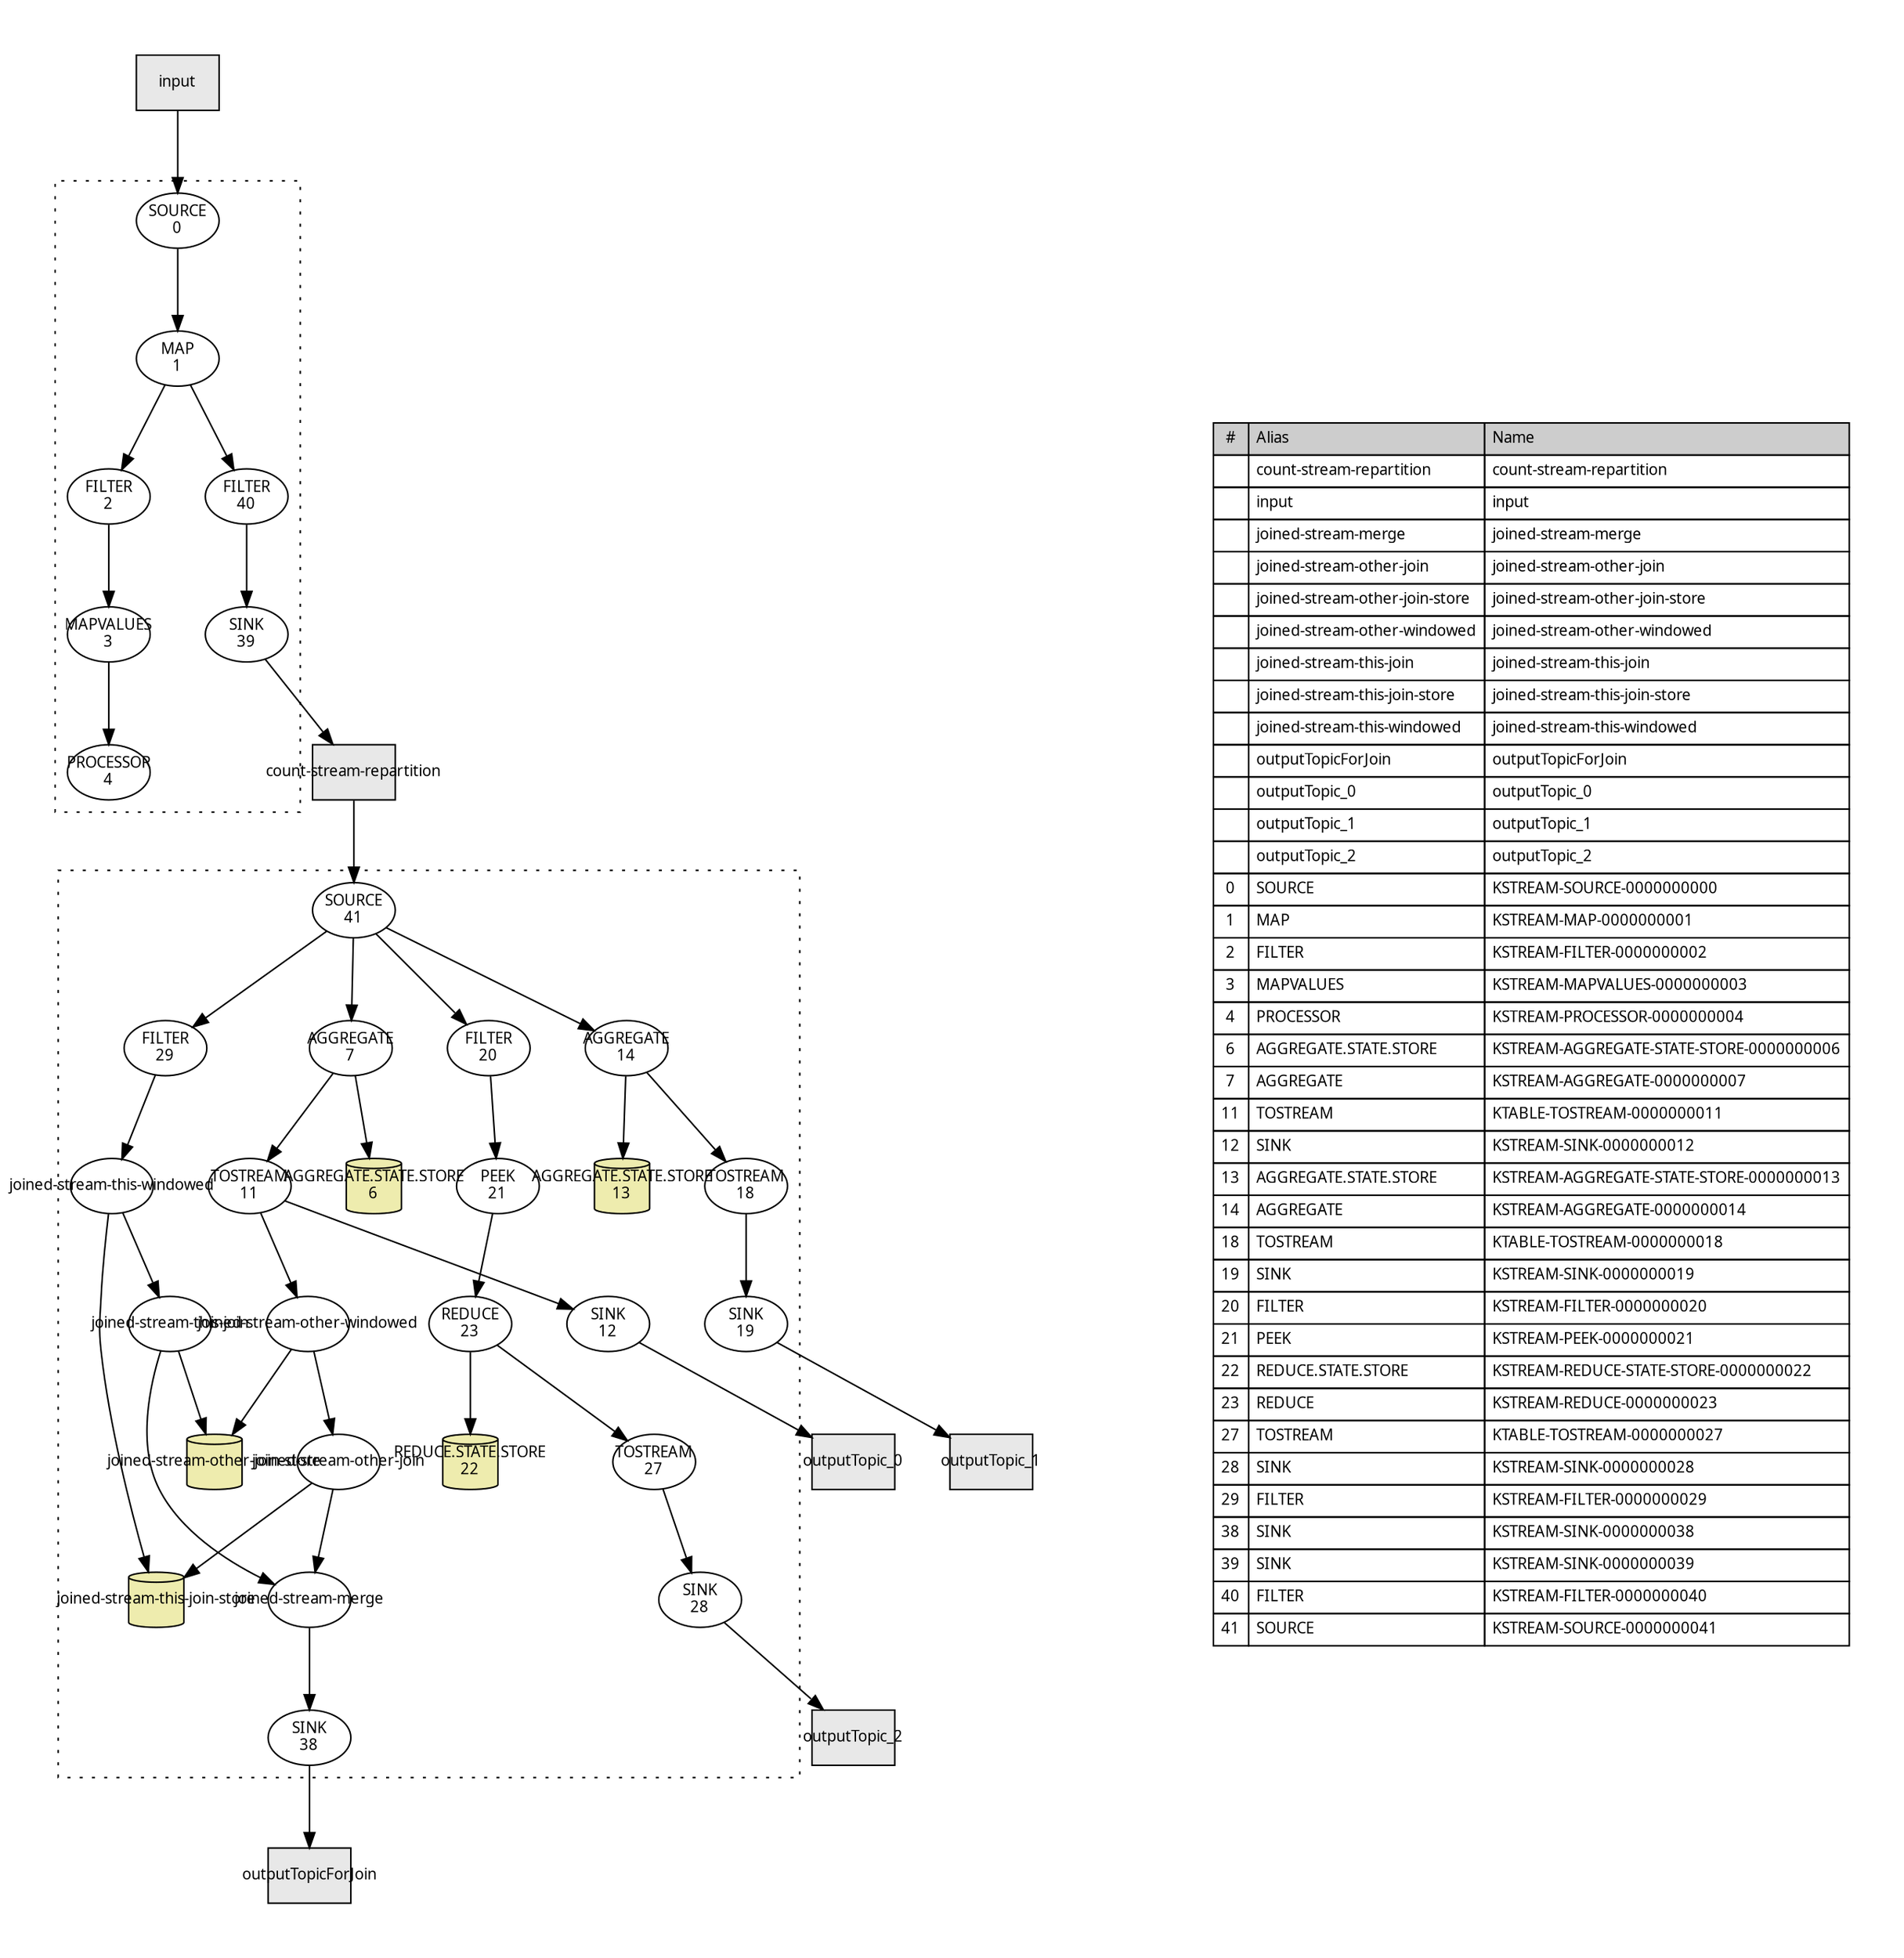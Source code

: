 digraph g_complex_topo_1 {
  pack="true"
  packmode="clust"
  graph [fontname = "sans-serif", fontsize=10, pad="0.5", nodesep="0.5", ranksep="0.75"];
  node [fontname = "sans-serif", fontsize=10];
  edge [fontname = "sans-serif", fontsize=10];
  t_count_stream_repartition [shape=box, fixedsize=true, label="count-stream-repartition", xlabel="", style=filled, fillcolor="#e8e8e8"];
  t_input [shape=box, fixedsize=true, label="input", xlabel="", style=filled, fillcolor="#e8e8e8"];
  t_outputTopicForJoin [shape=box, fixedsize=true, label="outputTopicForJoin", xlabel="", style=filled, fillcolor="#e8e8e8"];
  t_outputTopic_0 [shape=box, fixedsize=true, label="outputTopic_0", xlabel="", style=filled, fillcolor="#e8e8e8"];
  t_outputTopic_1 [shape=box, fixedsize=true, label="outputTopic_1", xlabel="", style=filled, fillcolor="#e8e8e8"];
  t_outputTopic_2 [shape=box, fixedsize=true, label="outputTopic_2", xlabel="", style=filled, fillcolor="#e8e8e8"];
  k_KSTREAM_SINK_0000000012 -> t_outputTopic_0;
  k_KSTREAM_SINK_0000000019 -> t_outputTopic_1;
  k_KSTREAM_SINK_0000000028 -> t_outputTopic_2;
  k_KSTREAM_SINK_0000000038 -> t_outputTopicForJoin;
  k_KSTREAM_SINK_0000000039 -> t_count_stream_repartition;
  t_count_stream_repartition -> s_KSTREAM_SOURCE_0000000041;
  t_input -> s_KSTREAM_SOURCE_0000000000;
  subgraph cluster_0 {
    style=dotted;
    p_KSTREAM_FILTER_0000000002 -> p_KSTREAM_MAPVALUES_0000000003;
    p_KSTREAM_FILTER_0000000040 -> k_KSTREAM_SINK_0000000039;
    p_KSTREAM_MAP_0000000001 -> p_KSTREAM_FILTER_0000000002;
    p_KSTREAM_MAP_0000000001 -> p_KSTREAM_FILTER_0000000040;
    p_KSTREAM_MAPVALUES_0000000003 -> p_KSTREAM_PROCESSOR_0000000004;
    s_KSTREAM_SOURCE_0000000000 -> p_KSTREAM_MAP_0000000001;
    s_KSTREAM_SOURCE_0000000000 [shape=ellipse, fixedsize=true, label="SOURCE\n0", xlabel=""];
    p_KSTREAM_FILTER_0000000002 [shape=ellipse, fixedsize=true, label="FILTER\n2", xlabel=""];
    p_KSTREAM_FILTER_0000000040 [shape=ellipse, fixedsize=true, label="FILTER\n40", xlabel=""];
    p_KSTREAM_MAP_0000000001 [shape=ellipse, fixedsize=true, label="MAP\n1", xlabel=""];
    p_KSTREAM_MAPVALUES_0000000003 [shape=ellipse, fixedsize=true, label="MAPVALUES\n3", xlabel=""];
    p_KSTREAM_PROCESSOR_0000000004 [shape=ellipse, fixedsize=true, label="PROCESSOR\n4", xlabel=""];
    k_KSTREAM_SINK_0000000039 [shape=ellipse, fixedsize=true, label="SINK\n39", xlabel=""];
  }
  subgraph cluster_1 {
    style=dotted;
    p_KSTREAM_AGGREGATE_0000000007 -> p_KTABLE_TOSTREAM_0000000011;
    p_KSTREAM_AGGREGATE_0000000014 -> p_KTABLE_TOSTREAM_0000000018;
    p_KSTREAM_FILTER_0000000020 -> p_KSTREAM_PEEK_0000000021;
    p_KSTREAM_FILTER_0000000029 -> p_joined_stream_this_windowed;
    p_KSTREAM_PEEK_0000000021 -> p_KSTREAM_REDUCE_0000000023;
    p_KSTREAM_REDUCE_0000000023 -> p_KTABLE_TOSTREAM_0000000027;
    p_KTABLE_TOSTREAM_0000000011 -> k_KSTREAM_SINK_0000000012;
    p_KTABLE_TOSTREAM_0000000011 -> p_joined_stream_other_windowed;
    p_KTABLE_TOSTREAM_0000000018 -> k_KSTREAM_SINK_0000000019;
    p_KTABLE_TOSTREAM_0000000027 -> k_KSTREAM_SINK_0000000028;
    p_joined_stream_merge -> k_KSTREAM_SINK_0000000038;
    p_joined_stream_other_join -> p_joined_stream_merge;
    p_joined_stream_other_windowed -> p_joined_stream_other_join;
    p_joined_stream_this_join -> p_joined_stream_merge;
    p_joined_stream_this_windowed -> p_joined_stream_this_join;
    s_KSTREAM_SOURCE_0000000041 -> p_KSTREAM_AGGREGATE_0000000007;
    s_KSTREAM_SOURCE_0000000041 -> p_KSTREAM_AGGREGATE_0000000014;
    s_KSTREAM_SOURCE_0000000041 -> p_KSTREAM_FILTER_0000000020;
    s_KSTREAM_SOURCE_0000000041 -> p_KSTREAM_FILTER_0000000029;
    s_KSTREAM_SOURCE_0000000041 [shape=ellipse, fixedsize=true, label="SOURCE\n41", xlabel=""];
    p_KSTREAM_AGGREGATE_0000000007 [shape=ellipse, fixedsize=true, label="AGGREGATE\n7", xlabel=""];
    p_KSTREAM_AGGREGATE_0000000014 [shape=ellipse, fixedsize=true, label="AGGREGATE\n14", xlabel=""];
    p_KSTREAM_FILTER_0000000020 [shape=ellipse, fixedsize=true, label="FILTER\n20", xlabel=""];
    p_KSTREAM_FILTER_0000000029 [shape=ellipse, fixedsize=true, label="FILTER\n29", xlabel=""];
    p_KSTREAM_PEEK_0000000021 [shape=ellipse, fixedsize=true, label="PEEK\n21", xlabel=""];
    p_KSTREAM_REDUCE_0000000023 [shape=ellipse, fixedsize=true, label="REDUCE\n23", xlabel=""];
    p_KTABLE_TOSTREAM_0000000011 [shape=ellipse, fixedsize=true, label="TOSTREAM\n11", xlabel=""];
    p_KTABLE_TOSTREAM_0000000018 [shape=ellipse, fixedsize=true, label="TOSTREAM\n18", xlabel=""];
    p_KTABLE_TOSTREAM_0000000027 [shape=ellipse, fixedsize=true, label="TOSTREAM\n27", xlabel=""];
    p_joined_stream_merge [shape=ellipse, fixedsize=true, label="joined-stream-merge", xlabel=""];
    p_joined_stream_other_join [shape=ellipse, fixedsize=true, label="joined-stream-other-join", xlabel=""];
    p_joined_stream_other_windowed [shape=ellipse, fixedsize=true, label="joined-stream-other-windowed", xlabel=""];
    p_joined_stream_this_join [shape=ellipse, fixedsize=true, label="joined-stream-this-join", xlabel=""];
    p_joined_stream_this_windowed [shape=ellipse, fixedsize=true, label="joined-stream-this-windowed", xlabel=""];
    k_KSTREAM_SINK_0000000012 [shape=ellipse, fixedsize=true, label="SINK\n12", xlabel=""];
    k_KSTREAM_SINK_0000000019 [shape=ellipse, fixedsize=true, label="SINK\n19", xlabel=""];
    k_KSTREAM_SINK_0000000028 [shape=ellipse, fixedsize=true, label="SINK\n28", xlabel=""];
    k_KSTREAM_SINK_0000000038 [shape=ellipse, fixedsize=true, label="SINK\n38", xlabel=""];
    r_KSTREAM_AGGREGATE_STATE_STORE_0000000006 [shape=cylinder, fixedsize=true, width=0.5, label="AGGREGATE.STATE.STORE\n6", xlabel="", style=filled, fillcolor="#eeecae"];
    r_KSTREAM_AGGREGATE_STATE_STORE_0000000013 [shape=cylinder, fixedsize=true, width=0.5, label="AGGREGATE.STATE.STORE\n13", xlabel="", style=filled, fillcolor="#eeecae"];
    r_KSTREAM_REDUCE_STATE_STORE_0000000022 [shape=cylinder, fixedsize=true, width=0.5, label="REDUCE.STATE.STORE\n22", xlabel="", style=filled, fillcolor="#eeecae"];
    r_joined_stream_other_join_store [shape=cylinder, fixedsize=true, width=0.5, label="joined-stream-other-join-store", xlabel="", style=filled, fillcolor="#eeecae"];
    r_joined_stream_this_join_store [shape=cylinder, fixedsize=true, width=0.5, label="joined-stream-this-join-store", xlabel="", style=filled, fillcolor="#eeecae"];
    p_KSTREAM_AGGREGATE_0000000007 -> r_KSTREAM_AGGREGATE_STATE_STORE_0000000006;
    p_KSTREAM_AGGREGATE_0000000014 -> r_KSTREAM_AGGREGATE_STATE_STORE_0000000013;
    p_KSTREAM_REDUCE_0000000023 -> r_KSTREAM_REDUCE_STATE_STORE_0000000022;
    p_joined_stream_other_join -> r_joined_stream_this_join_store;
    p_joined_stream_other_windowed -> r_joined_stream_other_join_store;
    p_joined_stream_this_join -> r_joined_stream_other_join_store;
    p_joined_stream_this_windowed -> r_joined_stream_this_join_store;
  }
  subgraph legend_0 {
    legend_root [shape=none, margin=0, label=<
      <TABLE BORDER="0" CELLBORDER="1" CELLSPACING="0" CELLPADDING="4">
        <TR>
          <TD bgcolor="#cdcdcd">#</TD>
          <TD bgcolor="#cdcdcd" align="left">Alias</TD>
          <TD bgcolor="#cdcdcd" align="left">Name</TD>
        </TR>
        <TR>
          <TD></TD>
          <TD align="left">count-stream-repartition</TD>
          <TD align="left">count-stream-repartition</TD>
        </TR>
        <TR>
          <TD></TD>
          <TD align="left">input</TD>
          <TD align="left">input</TD>
        </TR>
        <TR>
          <TD></TD>
          <TD align="left">joined-stream-merge</TD>
          <TD align="left">joined-stream-merge</TD>
        </TR>
        <TR>
          <TD></TD>
          <TD align="left">joined-stream-other-join</TD>
          <TD align="left">joined-stream-other-join</TD>
        </TR>
        <TR>
          <TD></TD>
          <TD align="left">joined-stream-other-join-store</TD>
          <TD align="left">joined-stream-other-join-store</TD>
        </TR>
        <TR>
          <TD></TD>
          <TD align="left">joined-stream-other-windowed</TD>
          <TD align="left">joined-stream-other-windowed</TD>
        </TR>
        <TR>
          <TD></TD>
          <TD align="left">joined-stream-this-join</TD>
          <TD align="left">joined-stream-this-join</TD>
        </TR>
        <TR>
          <TD></TD>
          <TD align="left">joined-stream-this-join-store</TD>
          <TD align="left">joined-stream-this-join-store</TD>
        </TR>
        <TR>
          <TD></TD>
          <TD align="left">joined-stream-this-windowed</TD>
          <TD align="left">joined-stream-this-windowed</TD>
        </TR>
        <TR>
          <TD></TD>
          <TD align="left">outputTopicForJoin</TD>
          <TD align="left">outputTopicForJoin</TD>
        </TR>
        <TR>
          <TD></TD>
          <TD align="left">outputTopic_0</TD>
          <TD align="left">outputTopic_0</TD>
        </TR>
        <TR>
          <TD></TD>
          <TD align="left">outputTopic_1</TD>
          <TD align="left">outputTopic_1</TD>
        </TR>
        <TR>
          <TD></TD>
          <TD align="left">outputTopic_2</TD>
          <TD align="left">outputTopic_2</TD>
        </TR>
        <TR>
          <TD>0</TD>
          <TD align="left">SOURCE</TD>
          <TD align="left">KSTREAM-SOURCE-0000000000</TD>
        </TR>
        <TR>
          <TD>1</TD>
          <TD align="left">MAP</TD>
          <TD align="left">KSTREAM-MAP-0000000001</TD>
        </TR>
        <TR>
          <TD>2</TD>
          <TD align="left">FILTER</TD>
          <TD align="left">KSTREAM-FILTER-0000000002</TD>
        </TR>
        <TR>
          <TD>3</TD>
          <TD align="left">MAPVALUES</TD>
          <TD align="left">KSTREAM-MAPVALUES-0000000003</TD>
        </TR>
        <TR>
          <TD>4</TD>
          <TD align="left">PROCESSOR</TD>
          <TD align="left">KSTREAM-PROCESSOR-0000000004</TD>
        </TR>
        <TR>
          <TD>6</TD>
          <TD align="left">AGGREGATE.STATE.STORE</TD>
          <TD align="left">KSTREAM-AGGREGATE-STATE-STORE-0000000006</TD>
        </TR>
        <TR>
          <TD>7</TD>
          <TD align="left">AGGREGATE</TD>
          <TD align="left">KSTREAM-AGGREGATE-0000000007</TD>
        </TR>
        <TR>
          <TD>11</TD>
          <TD align="left">TOSTREAM</TD>
          <TD align="left">KTABLE-TOSTREAM-0000000011</TD>
        </TR>
        <TR>
          <TD>12</TD>
          <TD align="left">SINK</TD>
          <TD align="left">KSTREAM-SINK-0000000012</TD>
        </TR>
        <TR>
          <TD>13</TD>
          <TD align="left">AGGREGATE.STATE.STORE</TD>
          <TD align="left">KSTREAM-AGGREGATE-STATE-STORE-0000000013</TD>
        </TR>
        <TR>
          <TD>14</TD>
          <TD align="left">AGGREGATE</TD>
          <TD align="left">KSTREAM-AGGREGATE-0000000014</TD>
        </TR>
        <TR>
          <TD>18</TD>
          <TD align="left">TOSTREAM</TD>
          <TD align="left">KTABLE-TOSTREAM-0000000018</TD>
        </TR>
        <TR>
          <TD>19</TD>
          <TD align="left">SINK</TD>
          <TD align="left">KSTREAM-SINK-0000000019</TD>
        </TR>
        <TR>
          <TD>20</TD>
          <TD align="left">FILTER</TD>
          <TD align="left">KSTREAM-FILTER-0000000020</TD>
        </TR>
        <TR>
          <TD>21</TD>
          <TD align="left">PEEK</TD>
          <TD align="left">KSTREAM-PEEK-0000000021</TD>
        </TR>
        <TR>
          <TD>22</TD>
          <TD align="left">REDUCE.STATE.STORE</TD>
          <TD align="left">KSTREAM-REDUCE-STATE-STORE-0000000022</TD>
        </TR>
        <TR>
          <TD>23</TD>
          <TD align="left">REDUCE</TD>
          <TD align="left">KSTREAM-REDUCE-0000000023</TD>
        </TR>
        <TR>
          <TD>27</TD>
          <TD align="left">TOSTREAM</TD>
          <TD align="left">KTABLE-TOSTREAM-0000000027</TD>
        </TR>
        <TR>
          <TD>28</TD>
          <TD align="left">SINK</TD>
          <TD align="left">KSTREAM-SINK-0000000028</TD>
        </TR>
        <TR>
          <TD>29</TD>
          <TD align="left">FILTER</TD>
          <TD align="left">KSTREAM-FILTER-0000000029</TD>
        </TR>
        <TR>
          <TD>38</TD>
          <TD align="left">SINK</TD>
          <TD align="left">KSTREAM-SINK-0000000038</TD>
        </TR>
        <TR>
          <TD>39</TD>
          <TD align="left">SINK</TD>
          <TD align="left">KSTREAM-SINK-0000000039</TD>
        </TR>
        <TR>
          <TD>40</TD>
          <TD align="left">FILTER</TD>
          <TD align="left">KSTREAM-FILTER-0000000040</TD>
        </TR>
        <TR>
          <TD>41</TD>
          <TD align="left">SOURCE</TD>
          <TD align="left">KSTREAM-SOURCE-0000000041</TD>
        </TR>
      </TABLE>
    >];
  }
}
